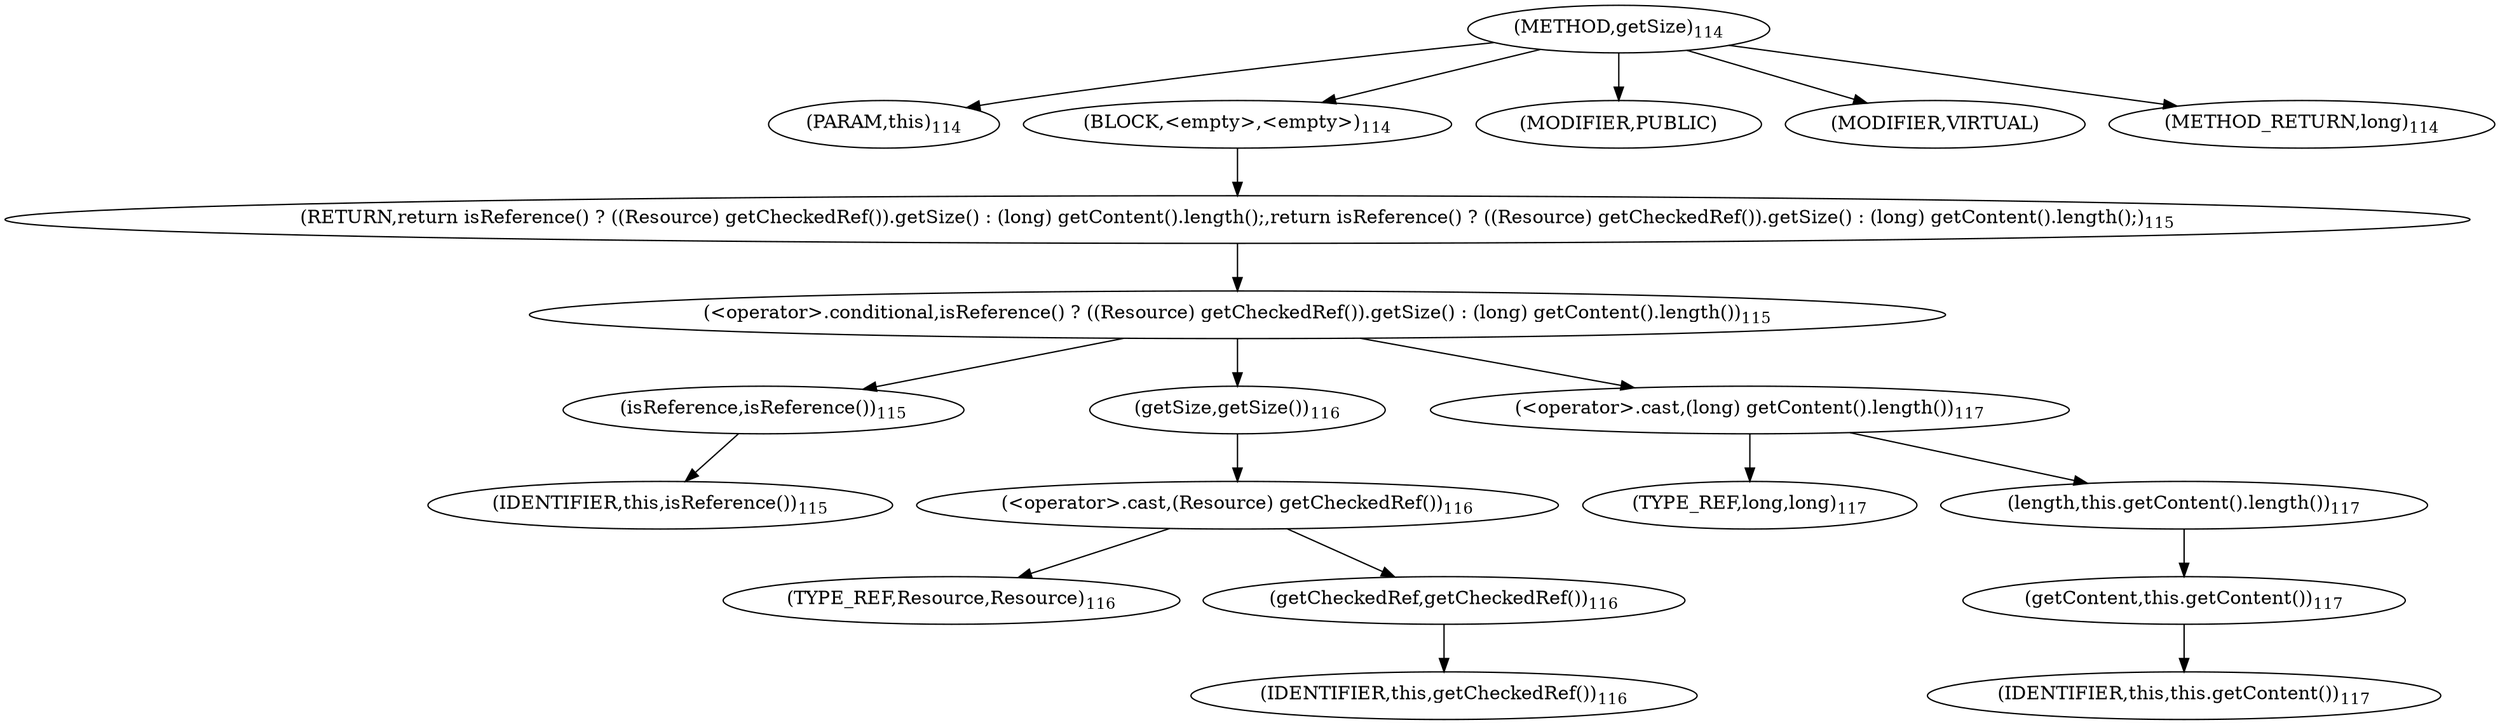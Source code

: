 digraph "getSize" {  
"159" [label = <(METHOD,getSize)<SUB>114</SUB>> ]
"12" [label = <(PARAM,this)<SUB>114</SUB>> ]
"160" [label = <(BLOCK,&lt;empty&gt;,&lt;empty&gt;)<SUB>114</SUB>> ]
"161" [label = <(RETURN,return isReference() ? ((Resource) getCheckedRef()).getSize() : (long) getContent().length();,return isReference() ? ((Resource) getCheckedRef()).getSize() : (long) getContent().length();)<SUB>115</SUB>> ]
"162" [label = <(&lt;operator&gt;.conditional,isReference() ? ((Resource) getCheckedRef()).getSize() : (long) getContent().length())<SUB>115</SUB>> ]
"163" [label = <(isReference,isReference())<SUB>115</SUB>> ]
"11" [label = <(IDENTIFIER,this,isReference())<SUB>115</SUB>> ]
"164" [label = <(getSize,getSize())<SUB>116</SUB>> ]
"165" [label = <(&lt;operator&gt;.cast,(Resource) getCheckedRef())<SUB>116</SUB>> ]
"166" [label = <(TYPE_REF,Resource,Resource)<SUB>116</SUB>> ]
"167" [label = <(getCheckedRef,getCheckedRef())<SUB>116</SUB>> ]
"13" [label = <(IDENTIFIER,this,getCheckedRef())<SUB>116</SUB>> ]
"168" [label = <(&lt;operator&gt;.cast,(long) getContent().length())<SUB>117</SUB>> ]
"169" [label = <(TYPE_REF,long,long)<SUB>117</SUB>> ]
"170" [label = <(length,this.getContent().length())<SUB>117</SUB>> ]
"171" [label = <(getContent,this.getContent())<SUB>117</SUB>> ]
"14" [label = <(IDENTIFIER,this,this.getContent())<SUB>117</SUB>> ]
"172" [label = <(MODIFIER,PUBLIC)> ]
"173" [label = <(MODIFIER,VIRTUAL)> ]
"174" [label = <(METHOD_RETURN,long)<SUB>114</SUB>> ]
  "159" -> "12" 
  "159" -> "160" 
  "159" -> "172" 
  "159" -> "173" 
  "159" -> "174" 
  "160" -> "161" 
  "161" -> "162" 
  "162" -> "163" 
  "162" -> "164" 
  "162" -> "168" 
  "163" -> "11" 
  "164" -> "165" 
  "165" -> "166" 
  "165" -> "167" 
  "167" -> "13" 
  "168" -> "169" 
  "168" -> "170" 
  "170" -> "171" 
  "171" -> "14" 
}
